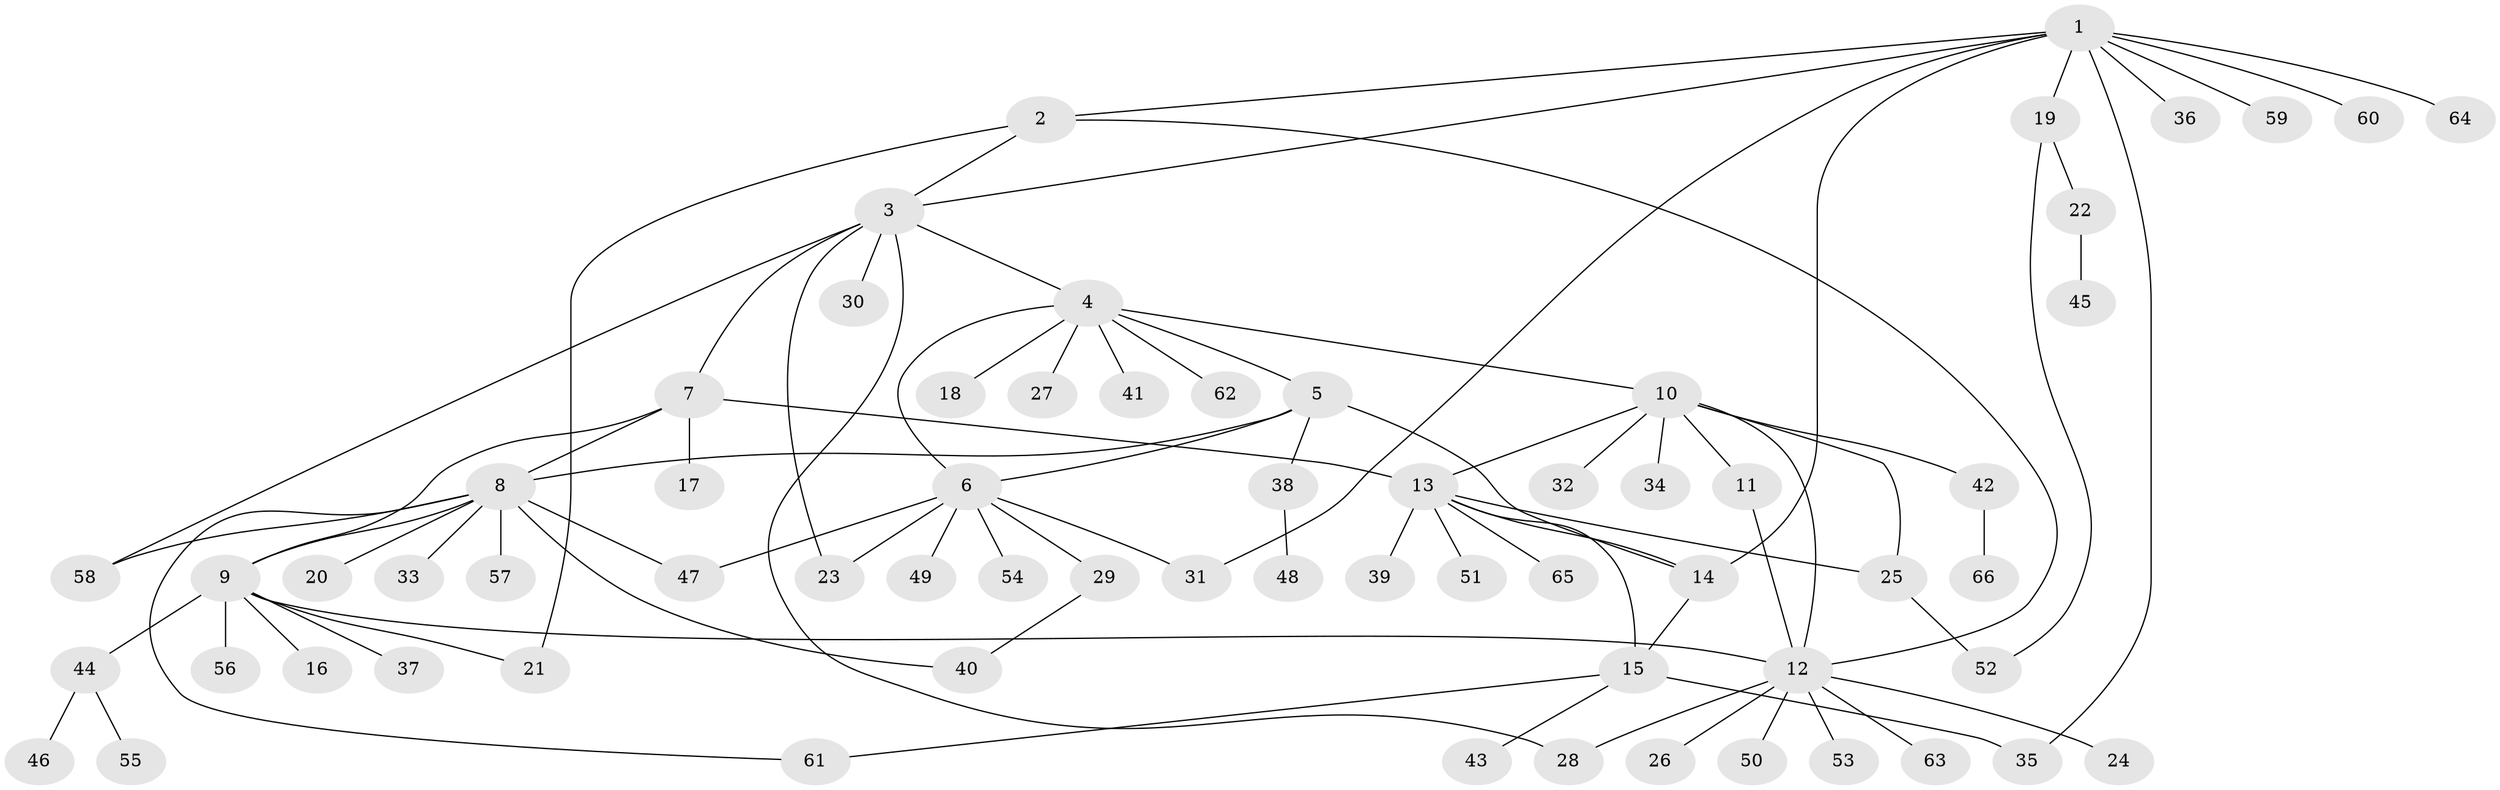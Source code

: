 // Generated by graph-tools (version 1.1) at 2025/37/03/09/25 02:37:27]
// undirected, 66 vertices, 87 edges
graph export_dot {
graph [start="1"]
  node [color=gray90,style=filled];
  1;
  2;
  3;
  4;
  5;
  6;
  7;
  8;
  9;
  10;
  11;
  12;
  13;
  14;
  15;
  16;
  17;
  18;
  19;
  20;
  21;
  22;
  23;
  24;
  25;
  26;
  27;
  28;
  29;
  30;
  31;
  32;
  33;
  34;
  35;
  36;
  37;
  38;
  39;
  40;
  41;
  42;
  43;
  44;
  45;
  46;
  47;
  48;
  49;
  50;
  51;
  52;
  53;
  54;
  55;
  56;
  57;
  58;
  59;
  60;
  61;
  62;
  63;
  64;
  65;
  66;
  1 -- 2;
  1 -- 3;
  1 -- 14;
  1 -- 19;
  1 -- 31;
  1 -- 35;
  1 -- 36;
  1 -- 59;
  1 -- 60;
  1 -- 64;
  2 -- 3;
  2 -- 12;
  2 -- 21;
  3 -- 4;
  3 -- 7;
  3 -- 23;
  3 -- 28;
  3 -- 30;
  3 -- 58;
  4 -- 5;
  4 -- 6;
  4 -- 10;
  4 -- 18;
  4 -- 27;
  4 -- 41;
  4 -- 62;
  5 -- 6;
  5 -- 8;
  5 -- 14;
  5 -- 38;
  6 -- 23;
  6 -- 29;
  6 -- 31;
  6 -- 47;
  6 -- 49;
  6 -- 54;
  7 -- 8;
  7 -- 9;
  7 -- 13;
  7 -- 17;
  8 -- 9;
  8 -- 20;
  8 -- 33;
  8 -- 40;
  8 -- 47;
  8 -- 57;
  8 -- 58;
  8 -- 61;
  9 -- 12;
  9 -- 16;
  9 -- 21;
  9 -- 37;
  9 -- 44;
  9 -- 56;
  10 -- 11;
  10 -- 12;
  10 -- 13;
  10 -- 25;
  10 -- 32;
  10 -- 34;
  10 -- 42;
  11 -- 12;
  12 -- 24;
  12 -- 26;
  12 -- 28;
  12 -- 50;
  12 -- 53;
  12 -- 63;
  13 -- 14;
  13 -- 15;
  13 -- 25;
  13 -- 39;
  13 -- 51;
  13 -- 65;
  14 -- 15;
  15 -- 35;
  15 -- 43;
  15 -- 61;
  19 -- 22;
  19 -- 52;
  22 -- 45;
  25 -- 52;
  29 -- 40;
  38 -- 48;
  42 -- 66;
  44 -- 46;
  44 -- 55;
}
